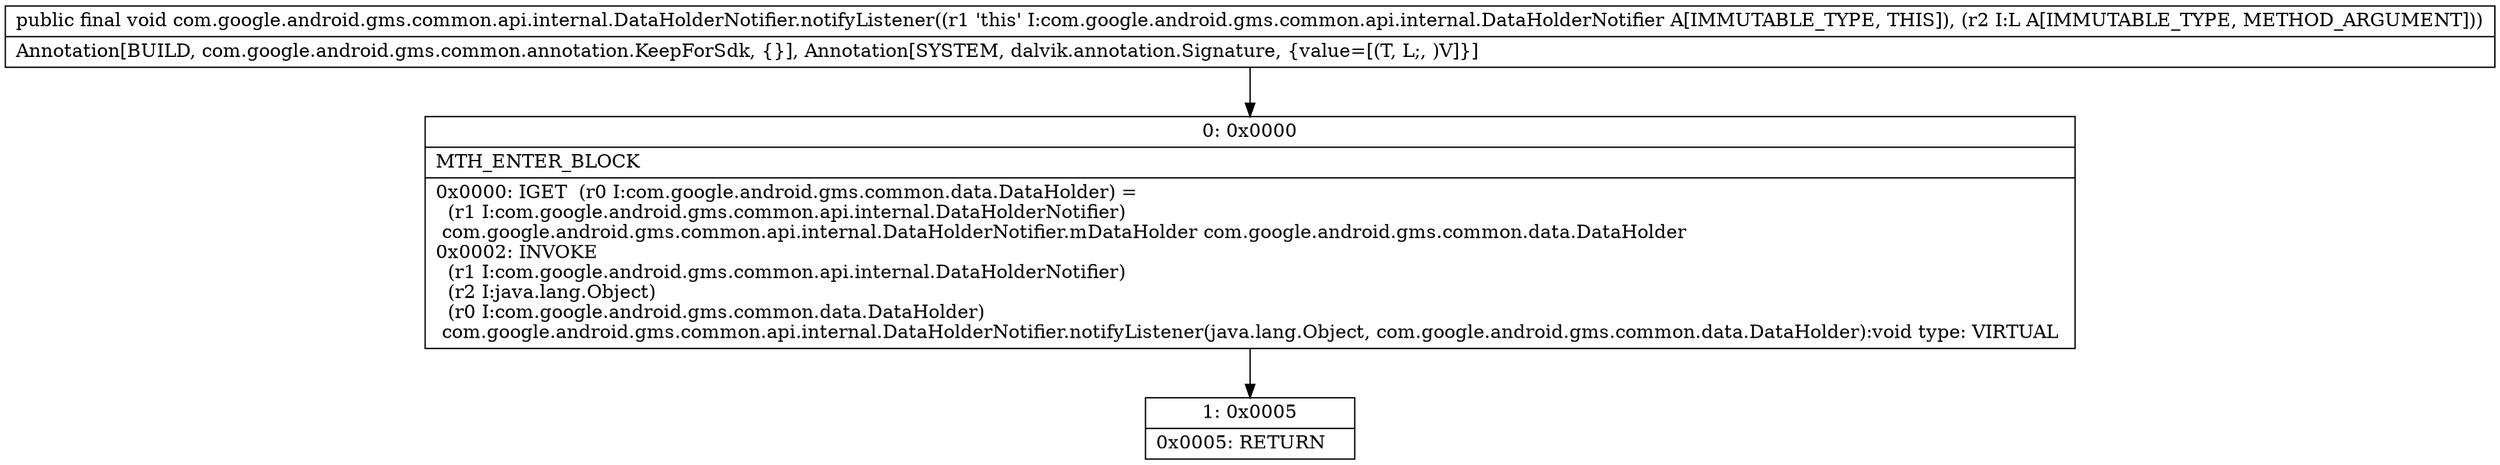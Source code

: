 digraph "CFG forcom.google.android.gms.common.api.internal.DataHolderNotifier.notifyListener(Ljava\/lang\/Object;)V" {
Node_0 [shape=record,label="{0\:\ 0x0000|MTH_ENTER_BLOCK\l|0x0000: IGET  (r0 I:com.google.android.gms.common.data.DataHolder) = \l  (r1 I:com.google.android.gms.common.api.internal.DataHolderNotifier)\l com.google.android.gms.common.api.internal.DataHolderNotifier.mDataHolder com.google.android.gms.common.data.DataHolder \l0x0002: INVOKE  \l  (r1 I:com.google.android.gms.common.api.internal.DataHolderNotifier)\l  (r2 I:java.lang.Object)\l  (r0 I:com.google.android.gms.common.data.DataHolder)\l com.google.android.gms.common.api.internal.DataHolderNotifier.notifyListener(java.lang.Object, com.google.android.gms.common.data.DataHolder):void type: VIRTUAL \l}"];
Node_1 [shape=record,label="{1\:\ 0x0005|0x0005: RETURN   \l}"];
MethodNode[shape=record,label="{public final void com.google.android.gms.common.api.internal.DataHolderNotifier.notifyListener((r1 'this' I:com.google.android.gms.common.api.internal.DataHolderNotifier A[IMMUTABLE_TYPE, THIS]), (r2 I:L A[IMMUTABLE_TYPE, METHOD_ARGUMENT]))  | Annotation[BUILD, com.google.android.gms.common.annotation.KeepForSdk, \{\}], Annotation[SYSTEM, dalvik.annotation.Signature, \{value=[(T, L;, )V]\}]\l}"];
MethodNode -> Node_0;
Node_0 -> Node_1;
}

